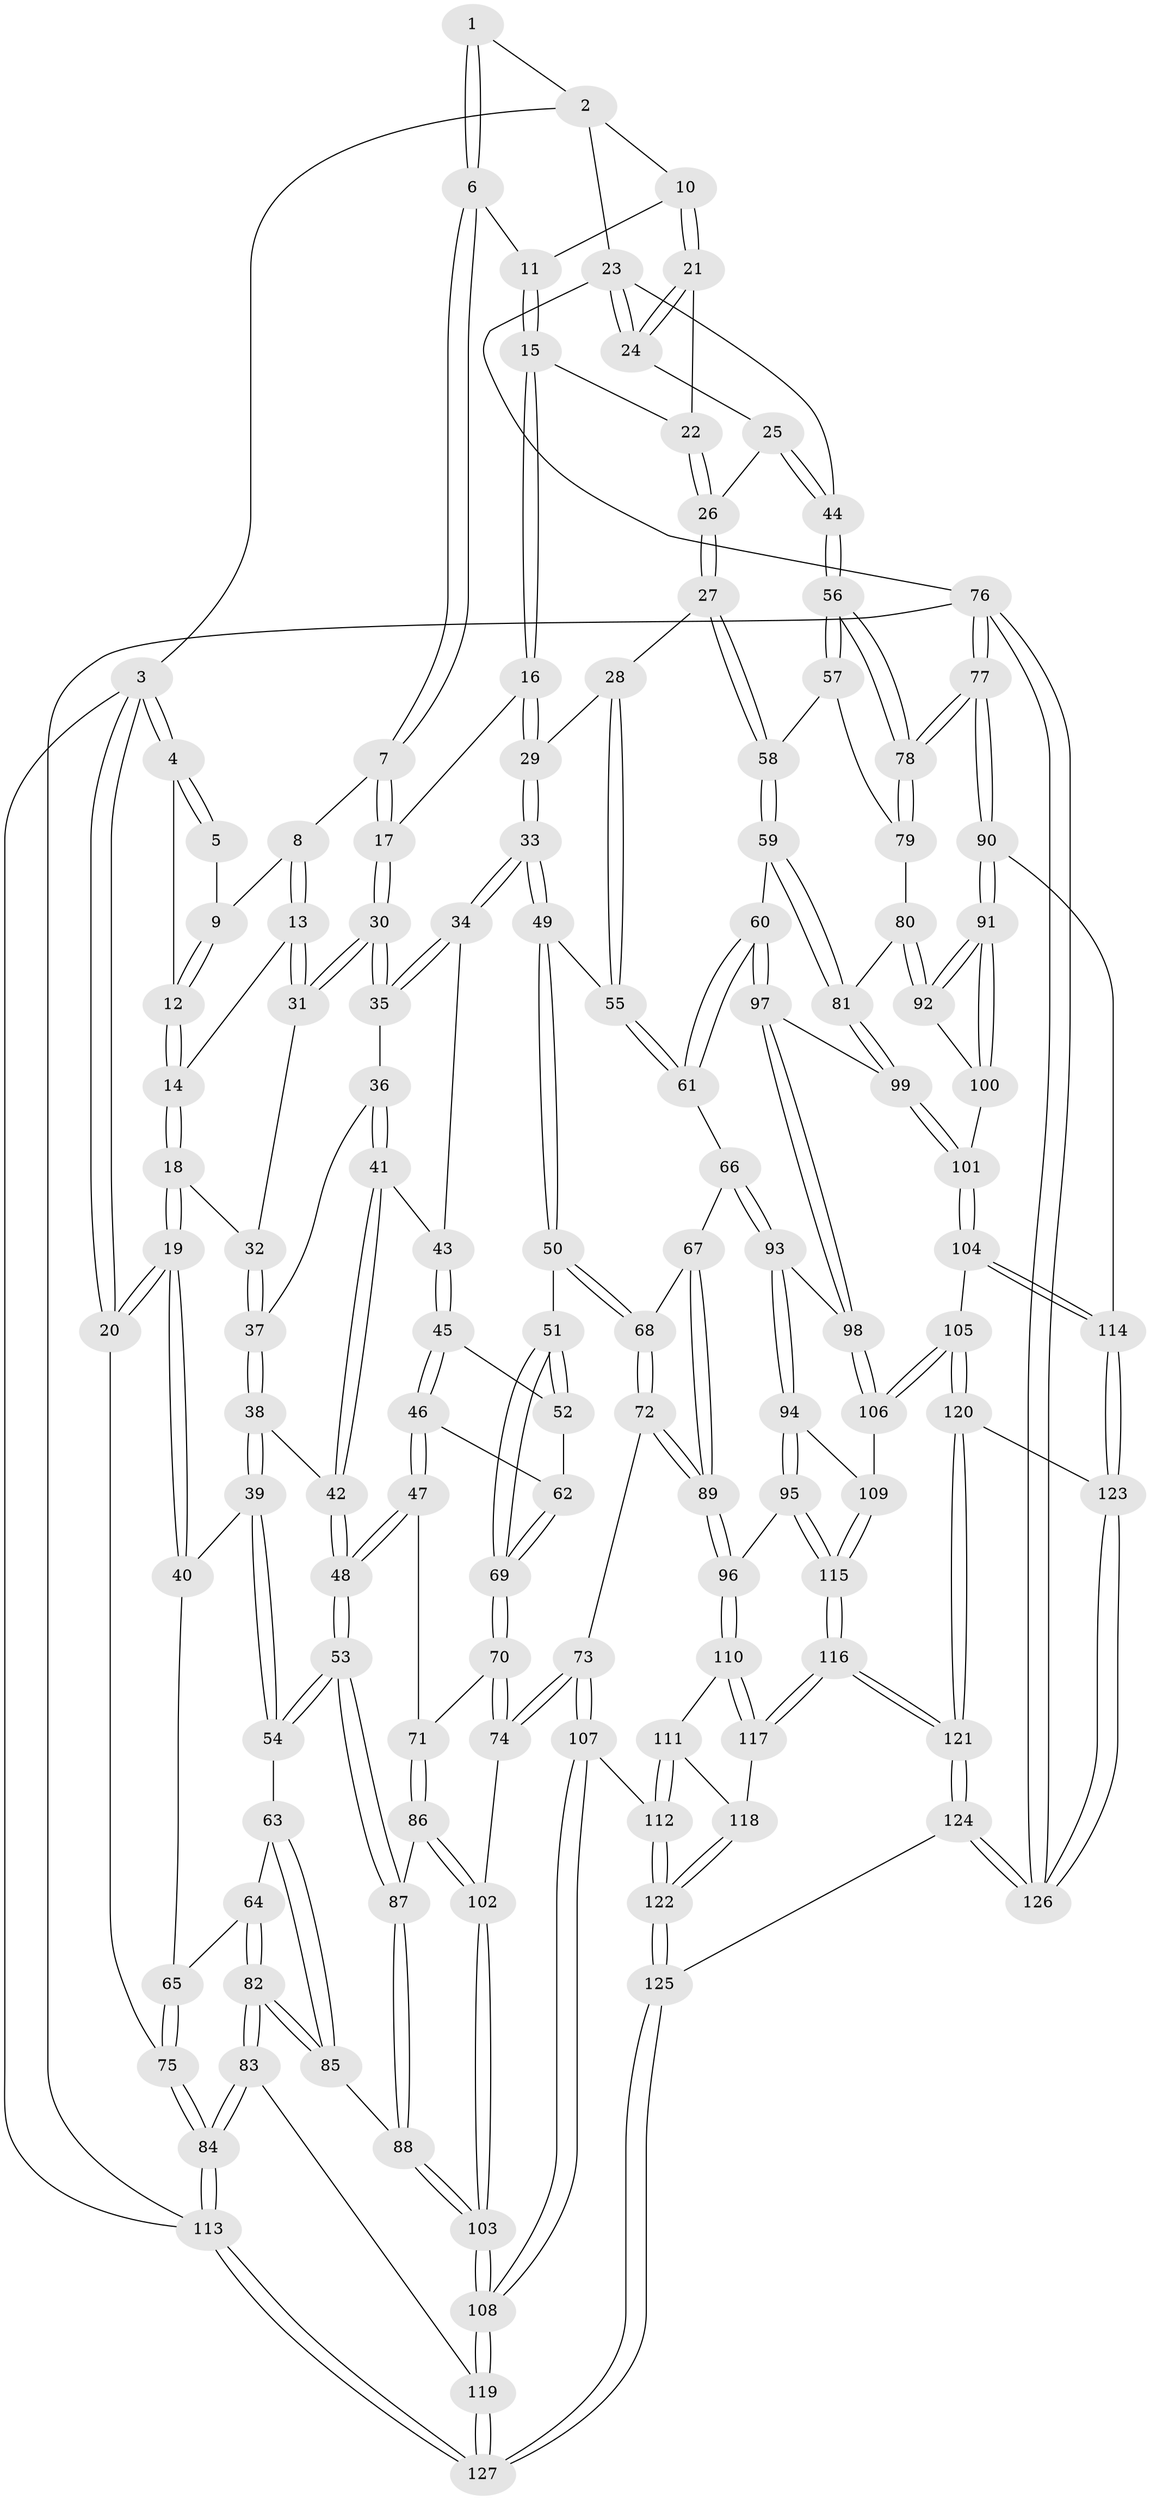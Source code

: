 // Generated by graph-tools (version 1.1) at 2025/11/02/27/25 16:11:53]
// undirected, 127 vertices, 314 edges
graph export_dot {
graph [start="1"]
  node [color=gray90,style=filled];
  1 [pos="+0.572489770470584+0"];
  2 [pos="+0.8978536048877409+0"];
  3 [pos="+0+0"];
  4 [pos="+0+0"];
  5 [pos="+0.37257506795827783+0"];
  6 [pos="+0.5729744542408245+0"];
  7 [pos="+0.4916784330254887+0.16481582299784941"];
  8 [pos="+0.3443770493735323+0.07306433469566677"];
  9 [pos="+0.33568785363238063+0.0543770490072882"];
  10 [pos="+0.8553812478592662+0.07090871388385118"];
  11 [pos="+0.6625339366366625+0.1270032471588268"];
  12 [pos="+0.19767254689663621+0.12012828565458794"];
  13 [pos="+0.32857922054714367+0.204837983100368"];
  14 [pos="+0.1939607461652364+0.13948793126059736"];
  15 [pos="+0.6553520751798197+0.1649391643250386"];
  16 [pos="+0.6182630291580764+0.21355335782001547"];
  17 [pos="+0.49795568828610154+0.1996452885330266"];
  18 [pos="+0.10833535905898156+0.27291616539664687"];
  19 [pos="+0+0.3376974115461423"];
  20 [pos="+0+0.3371981163773619"];
  21 [pos="+0.858126182414549+0.08722665609161583"];
  22 [pos="+0.7351127560866334+0.18703297951770936"];
  23 [pos="+1+0.2806628015557101"];
  24 [pos="+0.870587389263082+0.11807445676093138"];
  25 [pos="+0.8454242100454232+0.33875183792710556"];
  26 [pos="+0.8062673444305868+0.36673051126263784"];
  27 [pos="+0.8027907921777887+0.3702885411345607"];
  28 [pos="+0.7896802473169692+0.36819994925758837"];
  29 [pos="+0.6653902136573177+0.3030377382589817"];
  30 [pos="+0.4369813055010883+0.27995575903897063"];
  31 [pos="+0.3353314897090717+0.22358694264017592"];
  32 [pos="+0.20138210922177685+0.2972799779996715"];
  33 [pos="+0.49006187031052617+0.40579429770210523"];
  34 [pos="+0.45585957931517695+0.381574814682197"];
  35 [pos="+0.4385559922116424+0.352084013405455"];
  36 [pos="+0.27801423780348705+0.37511500150848637"];
  37 [pos="+0.27667553966209196+0.3747910001052403"];
  38 [pos="+0.21526522828267253+0.4563668324974878"];
  39 [pos="+0.1531600525829141+0.4849063985333016"];
  40 [pos="+0.14962949425249472+0.48368024936959575"];
  41 [pos="+0.3046281693603935+0.46771010364201443"];
  42 [pos="+0.2875391489942151+0.49098098076524554"];
  43 [pos="+0.3795765506819273+0.4653491008832584"];
  44 [pos="+1+0.32759667178806157"];
  45 [pos="+0.37496468353365614+0.48550605684589926"];
  46 [pos="+0.34465276574348463+0.5443330099352646"];
  47 [pos="+0.2948536908339083+0.5698027736493259"];
  48 [pos="+0.2917333217637973+0.5694514548243601"];
  49 [pos="+0.5208370036794936+0.45833348700452753"];
  50 [pos="+0.49979837643182506+0.5330134229289594"];
  51 [pos="+0.498795077339222+0.5335831718960394"];
  52 [pos="+0.41922190661448117+0.5449808999968079"];
  53 [pos="+0.24593427774783233+0.5891202230109169"];
  54 [pos="+0.2208447169501719+0.5759246805545573"];
  55 [pos="+0.581746167820096+0.47261594459456846"];
  56 [pos="+1+0.5018498826017018"];
  57 [pos="+0.9819997226861189+0.5139339144316952"];
  58 [pos="+0.8158960762814417+0.4858472849143675"];
  59 [pos="+0.7906794737833439+0.576423716594827"];
  60 [pos="+0.77844381513714+0.5809780709236232"];
  61 [pos="+0.6896893460869311+0.5968156355334956"];
  62 [pos="+0.39297396507955845+0.5609992568048724"];
  63 [pos="+0.17091739582139573+0.6030155271348069"];
  64 [pos="+0.1266291286184488+0.6055108085284925"];
  65 [pos="+0.11570610756047556+0.5943778035700036"];
  66 [pos="+0.660559898185152+0.6229535850863753"];
  67 [pos="+0.5688372298386577+0.6242110311985748"];
  68 [pos="+0.527798346758322+0.5928642615433303"];
  69 [pos="+0.41010453912565287+0.6372250037019429"];
  70 [pos="+0.4008741252614642+0.6653443729438612"];
  71 [pos="+0.3107037884777113+0.5855566813740055"];
  72 [pos="+0.4330956568531952+0.7067720874203381"];
  73 [pos="+0.4182684584439527+0.7061741363161016"];
  74 [pos="+0.40690142933458645+0.6946195708341042"];
  75 [pos="+0+0.5846774515777501"];
  76 [pos="+1+1"];
  77 [pos="+1+0.7887982522263468"];
  78 [pos="+1+0.6573468238626918"];
  79 [pos="+0.9356770502916333+0.5956748504907083"];
  80 [pos="+0.849542500936919+0.6129597716122606"];
  81 [pos="+0.7914121330687252+0.577243309950454"];
  82 [pos="+0.09030038188362224+0.7662425626107584"];
  83 [pos="+0+0.8075356474552342"];
  84 [pos="+0+0.8437918042926049"];
  85 [pos="+0.1122808510722165+0.7602115418663665"];
  86 [pos="+0.3182502743334178+0.7014046729951297"];
  87 [pos="+0.24085360909752512+0.6740395314806018"];
  88 [pos="+0.16923635173806292+0.7517122240703368"];
  89 [pos="+0.5207273762300227+0.7382548661456005"];
  90 [pos="+1+0.759970084306647"];
  91 [pos="+0.9960935776255622+0.7405316938809127"];
  92 [pos="+0.8993962375602524+0.6730875531941102"];
  93 [pos="+0.6461039678812305+0.7063168886394543"];
  94 [pos="+0.5778927717551073+0.774075565726841"];
  95 [pos="+0.5638421277336295+0.7771953500833508"];
  96 [pos="+0.5562118196065652+0.7761063633535991"];
  97 [pos="+0.7255118504733319+0.7430186960300219"];
  98 [pos="+0.7134521452149795+0.753421460901217"];
  99 [pos="+0.8030617731533625+0.7413056794376519"];
  100 [pos="+0.8257027027455702+0.770282390141258"];
  101 [pos="+0.8209213680375056+0.7729145498519117"];
  102 [pos="+0.32082837339646436+0.7025216239663982"];
  103 [pos="+0.27711230124493763+0.8183347486114556"];
  104 [pos="+0.8105781564327686+0.8315647617516587"];
  105 [pos="+0.7188978131664243+0.8250254364502414"];
  106 [pos="+0.7168281803335506+0.8228012950727119"];
  107 [pos="+0.3742741382270752+0.8440084555422378"];
  108 [pos="+0.3155275694540009+0.8650718671023824"];
  109 [pos="+0.6511131723577764+0.813056661585223"];
  110 [pos="+0.5425242306149415+0.7939528769240646"];
  111 [pos="+0.5298502736691136+0.8028417267297946"];
  112 [pos="+0.42760735232510705+0.8695584590503542"];
  113 [pos="+0+1"];
  114 [pos="+0.8268261543956885+0.8511993104240182"];
  115 [pos="+0.6143453509793783+0.9391949429423588"];
  116 [pos="+0.6241222350537424+1"];
  117 [pos="+0.5320772851021546+0.8913328302992243"];
  118 [pos="+0.5012864669705227+0.88747263864952"];
  119 [pos="+0.28154444513882265+0.9409666957538394"];
  120 [pos="+0.6758125926957369+0.960922421712287"];
  121 [pos="+0.6268510312085802+1"];
  122 [pos="+0.43870867303274563+0.8860925638759403"];
  123 [pos="+0.8338042095600577+0.8839328949171098"];
  124 [pos="+0.6075498545104909+1"];
  125 [pos="+0.5246309140138152+1"];
  126 [pos="+1+1"];
  127 [pos="+0.2761521551526495+1"];
  1 -- 2;
  1 -- 6;
  1 -- 6;
  2 -- 3;
  2 -- 10;
  2 -- 23;
  3 -- 4;
  3 -- 4;
  3 -- 20;
  3 -- 20;
  3 -- 113;
  4 -- 5;
  4 -- 5;
  4 -- 12;
  5 -- 9;
  6 -- 7;
  6 -- 7;
  6 -- 11;
  7 -- 8;
  7 -- 17;
  7 -- 17;
  8 -- 9;
  8 -- 13;
  8 -- 13;
  9 -- 12;
  9 -- 12;
  10 -- 11;
  10 -- 21;
  10 -- 21;
  11 -- 15;
  11 -- 15;
  12 -- 14;
  12 -- 14;
  13 -- 14;
  13 -- 31;
  13 -- 31;
  14 -- 18;
  14 -- 18;
  15 -- 16;
  15 -- 16;
  15 -- 22;
  16 -- 17;
  16 -- 29;
  16 -- 29;
  17 -- 30;
  17 -- 30;
  18 -- 19;
  18 -- 19;
  18 -- 32;
  19 -- 20;
  19 -- 20;
  19 -- 40;
  19 -- 40;
  20 -- 75;
  21 -- 22;
  21 -- 24;
  21 -- 24;
  22 -- 26;
  22 -- 26;
  23 -- 24;
  23 -- 24;
  23 -- 44;
  23 -- 76;
  24 -- 25;
  25 -- 26;
  25 -- 44;
  25 -- 44;
  26 -- 27;
  26 -- 27;
  27 -- 28;
  27 -- 58;
  27 -- 58;
  28 -- 29;
  28 -- 55;
  28 -- 55;
  29 -- 33;
  29 -- 33;
  30 -- 31;
  30 -- 31;
  30 -- 35;
  30 -- 35;
  31 -- 32;
  32 -- 37;
  32 -- 37;
  33 -- 34;
  33 -- 34;
  33 -- 49;
  33 -- 49;
  34 -- 35;
  34 -- 35;
  34 -- 43;
  35 -- 36;
  36 -- 37;
  36 -- 41;
  36 -- 41;
  37 -- 38;
  37 -- 38;
  38 -- 39;
  38 -- 39;
  38 -- 42;
  39 -- 40;
  39 -- 54;
  39 -- 54;
  40 -- 65;
  41 -- 42;
  41 -- 42;
  41 -- 43;
  42 -- 48;
  42 -- 48;
  43 -- 45;
  43 -- 45;
  44 -- 56;
  44 -- 56;
  45 -- 46;
  45 -- 46;
  45 -- 52;
  46 -- 47;
  46 -- 47;
  46 -- 62;
  47 -- 48;
  47 -- 48;
  47 -- 71;
  48 -- 53;
  48 -- 53;
  49 -- 50;
  49 -- 50;
  49 -- 55;
  50 -- 51;
  50 -- 68;
  50 -- 68;
  51 -- 52;
  51 -- 52;
  51 -- 69;
  51 -- 69;
  52 -- 62;
  53 -- 54;
  53 -- 54;
  53 -- 87;
  53 -- 87;
  54 -- 63;
  55 -- 61;
  55 -- 61;
  56 -- 57;
  56 -- 57;
  56 -- 78;
  56 -- 78;
  57 -- 58;
  57 -- 79;
  58 -- 59;
  58 -- 59;
  59 -- 60;
  59 -- 81;
  59 -- 81;
  60 -- 61;
  60 -- 61;
  60 -- 97;
  60 -- 97;
  61 -- 66;
  62 -- 69;
  62 -- 69;
  63 -- 64;
  63 -- 85;
  63 -- 85;
  64 -- 65;
  64 -- 82;
  64 -- 82;
  65 -- 75;
  65 -- 75;
  66 -- 67;
  66 -- 93;
  66 -- 93;
  67 -- 68;
  67 -- 89;
  67 -- 89;
  68 -- 72;
  68 -- 72;
  69 -- 70;
  69 -- 70;
  70 -- 71;
  70 -- 74;
  70 -- 74;
  71 -- 86;
  71 -- 86;
  72 -- 73;
  72 -- 89;
  72 -- 89;
  73 -- 74;
  73 -- 74;
  73 -- 107;
  73 -- 107;
  74 -- 102;
  75 -- 84;
  75 -- 84;
  76 -- 77;
  76 -- 77;
  76 -- 126;
  76 -- 126;
  76 -- 113;
  77 -- 78;
  77 -- 78;
  77 -- 90;
  77 -- 90;
  78 -- 79;
  78 -- 79;
  79 -- 80;
  80 -- 81;
  80 -- 92;
  80 -- 92;
  81 -- 99;
  81 -- 99;
  82 -- 83;
  82 -- 83;
  82 -- 85;
  82 -- 85;
  83 -- 84;
  83 -- 84;
  83 -- 119;
  84 -- 113;
  84 -- 113;
  85 -- 88;
  86 -- 87;
  86 -- 102;
  86 -- 102;
  87 -- 88;
  87 -- 88;
  88 -- 103;
  88 -- 103;
  89 -- 96;
  89 -- 96;
  90 -- 91;
  90 -- 91;
  90 -- 114;
  91 -- 92;
  91 -- 92;
  91 -- 100;
  91 -- 100;
  92 -- 100;
  93 -- 94;
  93 -- 94;
  93 -- 98;
  94 -- 95;
  94 -- 95;
  94 -- 109;
  95 -- 96;
  95 -- 115;
  95 -- 115;
  96 -- 110;
  96 -- 110;
  97 -- 98;
  97 -- 98;
  97 -- 99;
  98 -- 106;
  98 -- 106;
  99 -- 101;
  99 -- 101;
  100 -- 101;
  101 -- 104;
  101 -- 104;
  102 -- 103;
  102 -- 103;
  103 -- 108;
  103 -- 108;
  104 -- 105;
  104 -- 114;
  104 -- 114;
  105 -- 106;
  105 -- 106;
  105 -- 120;
  105 -- 120;
  106 -- 109;
  107 -- 108;
  107 -- 108;
  107 -- 112;
  108 -- 119;
  108 -- 119;
  109 -- 115;
  109 -- 115;
  110 -- 111;
  110 -- 117;
  110 -- 117;
  111 -- 112;
  111 -- 112;
  111 -- 118;
  112 -- 122;
  112 -- 122;
  113 -- 127;
  113 -- 127;
  114 -- 123;
  114 -- 123;
  115 -- 116;
  115 -- 116;
  116 -- 117;
  116 -- 117;
  116 -- 121;
  116 -- 121;
  117 -- 118;
  118 -- 122;
  118 -- 122;
  119 -- 127;
  119 -- 127;
  120 -- 121;
  120 -- 121;
  120 -- 123;
  121 -- 124;
  121 -- 124;
  122 -- 125;
  122 -- 125;
  123 -- 126;
  123 -- 126;
  124 -- 125;
  124 -- 126;
  124 -- 126;
  125 -- 127;
  125 -- 127;
}
